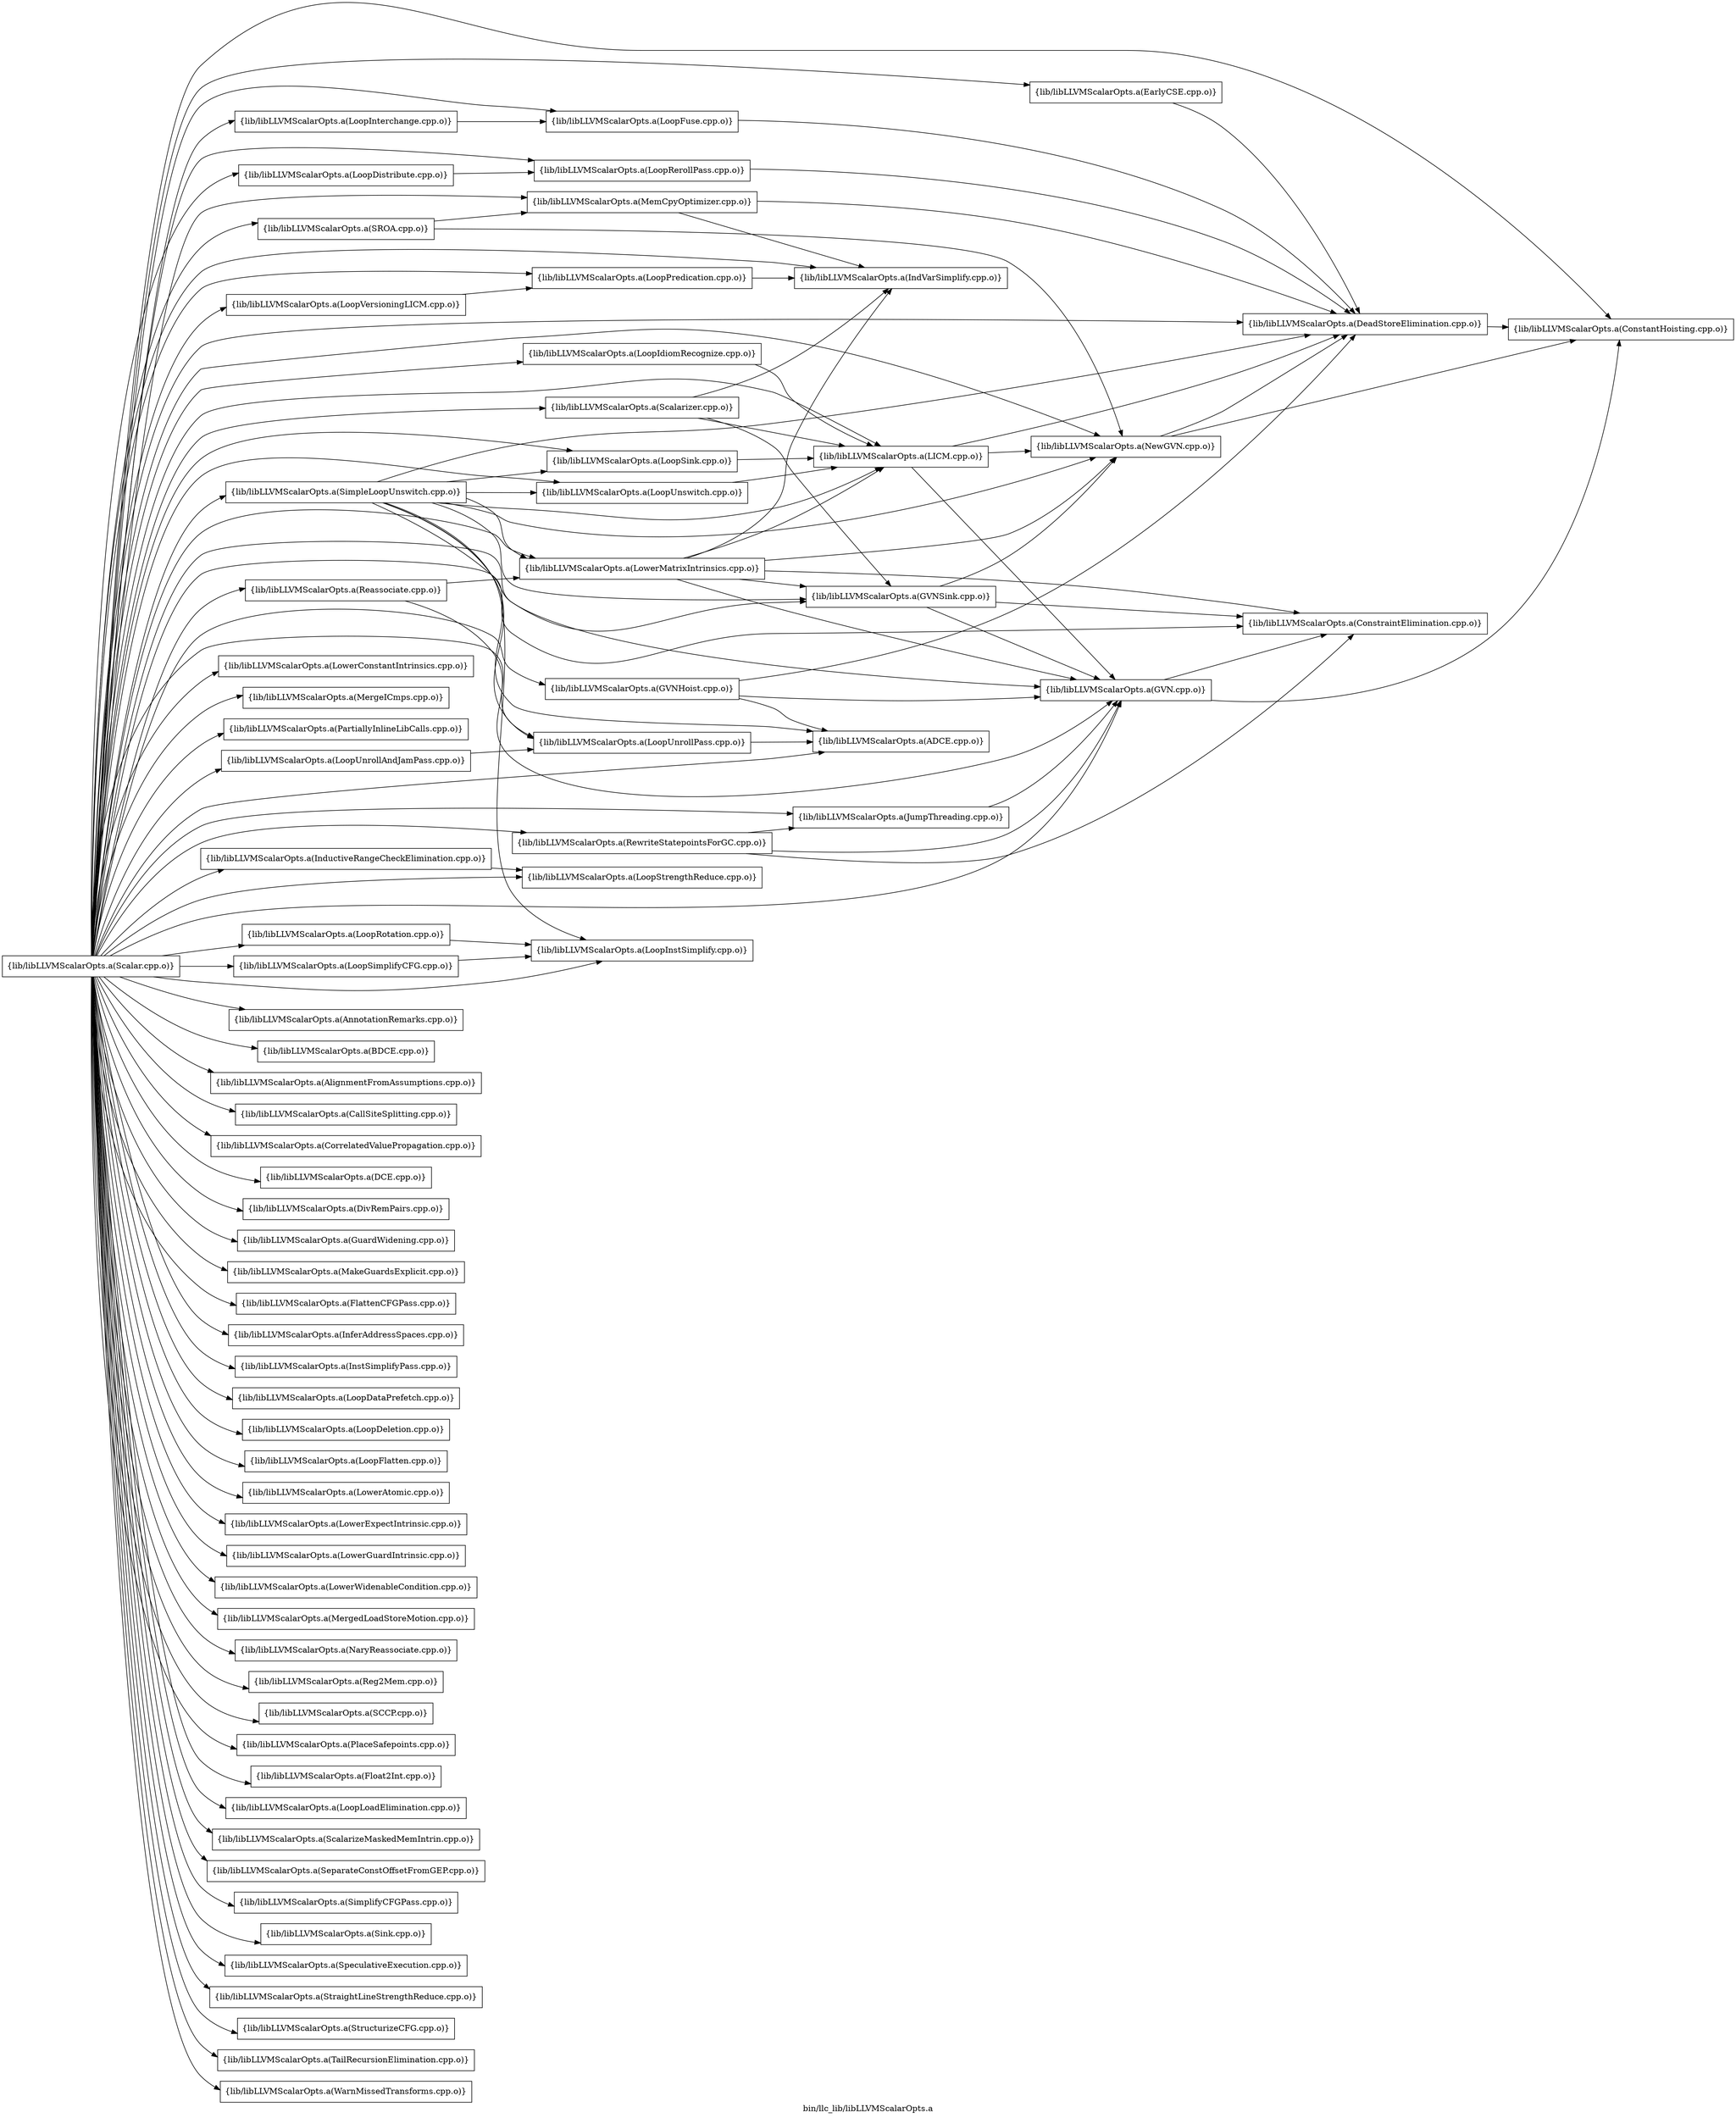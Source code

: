 digraph "bin/llc_lib/libLLVMScalarOpts.a" {
	label="bin/llc_lib/libLLVMScalarOpts.a";
	rankdir=LR;

	Node0x55ec50e2b658 [shape=record,shape=box,group=0,label="{lib/libLLVMScalarOpts.a(ConstantHoisting.cpp.o)}"];
	Node0x55ec50e2bfb8 [shape=record,shape=box,group=0,label="{lib/libLLVMScalarOpts.a(LoopStrengthReduce.cpp.o)}"];
	Node0x55ec50e29588 [shape=record,shape=box,group=0,label="{lib/libLLVMScalarOpts.a(Scalar.cpp.o)}"];
	Node0x55ec50e29588 -> Node0x55ec50e2b658;
	Node0x55ec50e29588 -> Node0x55ec50e2bfb8;
	Node0x55ec50e29588 -> Node0x55ec50e2cf08;
	Node0x55ec50e29588 -> Node0x55ec50e2d688;
	Node0x55ec50e29588 -> Node0x55ec50e28908;
	Node0x55ec50e29588 -> Node0x55ec50e29718;
	Node0x55ec50e29588 -> Node0x55ec50e2a438;
	Node0x55ec50e29588 -> Node0x55ec50e2a528;
	Node0x55ec50e29588 -> Node0x55ec50e26388;
	Node0x55ec50e29588 -> Node0x55ec50e37ef8;
	Node0x55ec50e29588 -> Node0x55ec50e377c8;
	Node0x55ec50e29588 -> Node0x55ec50e16398;
	Node0x55ec50e29588 -> Node0x55ec50e16ac8;
	Node0x55ec50e29588 -> Node0x55ec50e11fc8;
	Node0x55ec50e29588 -> Node0x55ec50e126f8;
	Node0x55ec50e29588 -> Node0x55ec50e12dd8;
	Node0x55ec50e29588 -> Node0x55ec50e135f8;
	Node0x55ec50e29588 -> Node0x55ec50e271e8;
	Node0x55ec50e29588 -> Node0x55ec50e26568;
	Node0x55ec50e29588 -> Node0x55ec50e25f78;
	Node0x55ec50e29588 -> Node0x55ec50e28458;
	Node0x55ec50e29588 -> Node0x55ec50e27878;
	Node0x55ec50e29588 -> Node0x55ec50e27648;
	Node0x55ec50e29588 -> Node0x55ec50e2e448;
	Node0x55ec50e29588 -> Node0x55ec50e2dcc8;
	Node0x55ec50e29588 -> Node0x55ec50e2fd48;
	Node0x55ec50e29588 -> Node0x55ec50e2f578;
	Node0x55ec50e29588 -> Node0x55ec50e39708;
	Node0x55ec50e29588 -> Node0x55ec50e308d8;
	Node0x55ec50e29588 -> Node0x55ec50e30c98;
	Node0x55ec50e29588 -> Node0x55ec50e31cd8;
	Node0x55ec50e29588 -> Node0x55ec50e31d28;
	Node0x55ec50e29588 -> Node0x55ec50e32bd8;
	Node0x55ec50e29588 -> Node0x55ec50e337b8;
	Node0x55ec50e29588 -> Node0x55ec50e33178;
	Node0x55ec50e29588 -> Node0x55ec50e17ab8;
	Node0x55ec50e29588 -> Node0x55ec50e18698;
	Node0x55ec50e29588 -> Node0x55ec50e18a08;
	Node0x55ec50e29588 -> Node0x55ec50e19688;
	Node0x55ec50e29588 -> Node0x55ec50e19908;
	Node0x55ec50e29588 -> Node0x55ec50e1a718;
	Node0x55ec50e29588 -> Node0x55ec50e1b438;
	Node0x55ec50e29588 -> Node0x55ec50e36dc8;
	Node0x55ec50e29588 -> Node0x55ec50e36be8;
	Node0x55ec50e29588 -> Node0x55ec50e33948;
	Node0x55ec50e29588 -> Node0x55ec50e33128;
	Node0x55ec50e29588 -> Node0x55ec50e329a8;
	Node0x55ec50e29588 -> Node0x55ec50e34ed8;
	Node0x55ec50e29588 -> Node0x55ec50e34618;
	Node0x55ec50e29588 -> Node0x55ec50e33f38;
	Node0x55ec50e29588 -> Node0x55ec50e30dd8;
	Node0x55ec50e29588 -> Node0x55ec50e30ce8;
	Node0x55ec50e29588 -> Node0x55ec50e30158;
	Node0x55ec50e29588 -> Node0x55ec50e27e68;
	Node0x55ec50e29588 -> Node0x55ec50e278c8;
	Node0x55ec50e29588 -> Node0x55ec50e269c8;
	Node0x55ec50e29588 -> Node0x55ec50e26248;
	Node0x55ec50e29588 -> Node0x55ec50e27058;
	Node0x55ec50e29588 -> Node0x55ec50e27968;
	Node0x55ec50e29588 -> Node0x55ec50e27ff8;
	Node0x55ec50e29588 -> Node0x55ec50e285e8;
	Node0x55ec50e29588 -> Node0x55ec50e29448;
	Node0x55ec50e29588 -> Node0x55ec50e29bc8;
	Node0x55ec50e29588 -> Node0x55ec50e2ad48;
	Node0x55ec50e29588 -> Node0x55ec50e2b748;
	Node0x55ec50e29588 -> Node0x55ec50e2af78;
	Node0x55ec50e29588 -> Node0x55ec50e2bb58;
	Node0x55ec50e29588 -> Node0x55ec50e2c878;
	Node0x55ec50e29588 -> Node0x55ec50e2c468;
	Node0x55ec50e29588 -> Node0x55ec50e2d0e8;
	Node0x55ec50e29588 -> Node0x55ec50e2dc78;
	Node0x55ec50e29588 -> Node0x55ec50e19b38;
	Node0x55ec50e29588 -> Node0x55ec50e19d18;
	Node0x55ec50e2ad48 [shape=record,shape=box,group=0,label="{lib/libLLVMScalarOpts.a(ScalarizeMaskedMemIntrin.cpp.o)}"];
	Node0x55ec50e2cf08 [shape=record,shape=box,group=0,label="{lib/libLLVMScalarOpts.a(LowerConstantIntrinsics.cpp.o)}"];
	Node0x55ec50e2d688 [shape=record,shape=box,group=0,label="{lib/libLLVMScalarOpts.a(MergeICmps.cpp.o)}"];
	Node0x55ec50e28908 [shape=record,shape=box,group=0,label="{lib/libLLVMScalarOpts.a(PartiallyInlineLibCalls.cpp.o)}"];
	Node0x55ec50e29718 [shape=record,shape=box,group=0,label="{lib/libLLVMScalarOpts.a(ADCE.cpp.o)}"];
	Node0x55ec50e2a438 [shape=record,shape=box,group=0,label="{lib/libLLVMScalarOpts.a(AnnotationRemarks.cpp.o)}"];
	Node0x55ec50e2a528 [shape=record,shape=box,group=0,label="{lib/libLLVMScalarOpts.a(BDCE.cpp.o)}"];
	Node0x55ec50e26388 [shape=record,shape=box,group=0,label="{lib/libLLVMScalarOpts.a(AlignmentFromAssumptions.cpp.o)}"];
	Node0x55ec50e37ef8 [shape=record,shape=box,group=0,label="{lib/libLLVMScalarOpts.a(CallSiteSplitting.cpp.o)}"];
	Node0x55ec50e377c8 [shape=record,shape=box,group=0,label="{lib/libLLVMScalarOpts.a(ConstraintElimination.cpp.o)}"];
	Node0x55ec50e16398 [shape=record,shape=box,group=0,label="{lib/libLLVMScalarOpts.a(CorrelatedValuePropagation.cpp.o)}"];
	Node0x55ec50e16ac8 [shape=record,shape=box,group=0,label="{lib/libLLVMScalarOpts.a(DCE.cpp.o)}"];
	Node0x55ec50e11fc8 [shape=record,shape=box,group=0,label="{lib/libLLVMScalarOpts.a(DivRemPairs.cpp.o)}"];
	Node0x55ec50e126f8 [shape=record,shape=box,group=0,label="{lib/libLLVMScalarOpts.a(DeadStoreElimination.cpp.o)}"];
	Node0x55ec50e126f8 -> Node0x55ec50e2b658;
	Node0x55ec50e12dd8 [shape=record,shape=box,group=0,label="{lib/libLLVMScalarOpts.a(GuardWidening.cpp.o)}"];
	Node0x55ec50e135f8 [shape=record,shape=box,group=0,label="{lib/libLLVMScalarOpts.a(GVN.cpp.o)}"];
	Node0x55ec50e135f8 -> Node0x55ec50e2b658;
	Node0x55ec50e135f8 -> Node0x55ec50e377c8;
	Node0x55ec50e271e8 [shape=record,shape=box,group=0,label="{lib/libLLVMScalarOpts.a(NewGVN.cpp.o)}"];
	Node0x55ec50e271e8 -> Node0x55ec50e2b658;
	Node0x55ec50e271e8 -> Node0x55ec50e126f8;
	Node0x55ec50e26568 [shape=record,shape=box,group=0,label="{lib/libLLVMScalarOpts.a(EarlyCSE.cpp.o)}"];
	Node0x55ec50e26568 -> Node0x55ec50e126f8;
	Node0x55ec50e25f78 [shape=record,shape=box,group=0,label="{lib/libLLVMScalarOpts.a(MakeGuardsExplicit.cpp.o)}"];
	Node0x55ec50e28458 [shape=record,shape=box,group=0,label="{lib/libLLVMScalarOpts.a(GVNHoist.cpp.o)}"];
	Node0x55ec50e28458 -> Node0x55ec50e29718;
	Node0x55ec50e28458 -> Node0x55ec50e126f8;
	Node0x55ec50e28458 -> Node0x55ec50e135f8;
	Node0x55ec50e27878 [shape=record,shape=box,group=0,label="{lib/libLLVMScalarOpts.a(GVNSink.cpp.o)}"];
	Node0x55ec50e27878 -> Node0x55ec50e377c8;
	Node0x55ec50e27878 -> Node0x55ec50e135f8;
	Node0x55ec50e27878 -> Node0x55ec50e271e8;
	Node0x55ec50e27648 [shape=record,shape=box,group=0,label="{lib/libLLVMScalarOpts.a(FlattenCFGPass.cpp.o)}"];
	Node0x55ec50e2e448 [shape=record,shape=box,group=0,label="{lib/libLLVMScalarOpts.a(InductiveRangeCheckElimination.cpp.o)}"];
	Node0x55ec50e2e448 -> Node0x55ec50e2bfb8;
	Node0x55ec50e2dcc8 [shape=record,shape=box,group=0,label="{lib/libLLVMScalarOpts.a(IndVarSimplify.cpp.o)}"];
	Node0x55ec50e2fd48 [shape=record,shape=box,group=0,label="{lib/libLLVMScalarOpts.a(InferAddressSpaces.cpp.o)}"];
	Node0x55ec50e2f578 [shape=record,shape=box,group=0,label="{lib/libLLVMScalarOpts.a(InstSimplifyPass.cpp.o)}"];
	Node0x55ec50e39708 [shape=record,shape=box,group=0,label="{lib/libLLVMScalarOpts.a(JumpThreading.cpp.o)}"];
	Node0x55ec50e39708 -> Node0x55ec50e135f8;
	Node0x55ec50e308d8 [shape=record,shape=box,group=0,label="{lib/libLLVMScalarOpts.a(LICM.cpp.o)}"];
	Node0x55ec50e308d8 -> Node0x55ec50e126f8;
	Node0x55ec50e308d8 -> Node0x55ec50e135f8;
	Node0x55ec50e308d8 -> Node0x55ec50e271e8;
	Node0x55ec50e30c98 [shape=record,shape=box,group=0,label="{lib/libLLVMScalarOpts.a(LoopSink.cpp.o)}"];
	Node0x55ec50e30c98 -> Node0x55ec50e308d8;
	Node0x55ec50e31cd8 [shape=record,shape=box,group=0,label="{lib/libLLVMScalarOpts.a(LoopFuse.cpp.o)}"];
	Node0x55ec50e31cd8 -> Node0x55ec50e126f8;
	Node0x55ec50e31d28 [shape=record,shape=box,group=0,label="{lib/libLLVMScalarOpts.a(LoopDataPrefetch.cpp.o)}"];
	Node0x55ec50e32bd8 [shape=record,shape=box,group=0,label="{lib/libLLVMScalarOpts.a(LoopDeletion.cpp.o)}"];
	Node0x55ec50e337b8 [shape=record,shape=box,group=0,label="{lib/libLLVMScalarOpts.a(LoopInstSimplify.cpp.o)}"];
	Node0x55ec50e33178 [shape=record,shape=box,group=0,label="{lib/libLLVMScalarOpts.a(LoopInterchange.cpp.o)}"];
	Node0x55ec50e33178 -> Node0x55ec50e31cd8;
	Node0x55ec50e17ab8 [shape=record,shape=box,group=0,label="{lib/libLLVMScalarOpts.a(LoopFlatten.cpp.o)}"];
	Node0x55ec50e18698 [shape=record,shape=box,group=0,label="{lib/libLLVMScalarOpts.a(LoopPredication.cpp.o)}"];
	Node0x55ec50e18698 -> Node0x55ec50e2dcc8;
	Node0x55ec50e18a08 [shape=record,shape=box,group=0,label="{lib/libLLVMScalarOpts.a(LoopRotation.cpp.o)}"];
	Node0x55ec50e18a08 -> Node0x55ec50e337b8;
	Node0x55ec50e19688 [shape=record,shape=box,group=0,label="{lib/libLLVMScalarOpts.a(LoopRerollPass.cpp.o)}"];
	Node0x55ec50e19688 -> Node0x55ec50e126f8;
	Node0x55ec50e19908 [shape=record,shape=box,group=0,label="{lib/libLLVMScalarOpts.a(LoopUnrollPass.cpp.o)}"];
	Node0x55ec50e19908 -> Node0x55ec50e29718;
	Node0x55ec50e1a718 [shape=record,shape=box,group=0,label="{lib/libLLVMScalarOpts.a(LoopUnrollAndJamPass.cpp.o)}"];
	Node0x55ec50e1a718 -> Node0x55ec50e19908;
	Node0x55ec50e1b438 [shape=record,shape=box,group=0,label="{lib/libLLVMScalarOpts.a(LoopUnswitch.cpp.o)}"];
	Node0x55ec50e1b438 -> Node0x55ec50e308d8;
	Node0x55ec50e36dc8 [shape=record,shape=box,group=0,label="{lib/libLLVMScalarOpts.a(LoopVersioningLICM.cpp.o)}"];
	Node0x55ec50e36dc8 -> Node0x55ec50e18698;
	Node0x55ec50e36be8 [shape=record,shape=box,group=0,label="{lib/libLLVMScalarOpts.a(LoopIdiomRecognize.cpp.o)}"];
	Node0x55ec50e36be8 -> Node0x55ec50e308d8;
	Node0x55ec50e33948 [shape=record,shape=box,group=0,label="{lib/libLLVMScalarOpts.a(LowerAtomic.cpp.o)}"];
	Node0x55ec50e33128 [shape=record,shape=box,group=0,label="{lib/libLLVMScalarOpts.a(LowerExpectIntrinsic.cpp.o)}"];
	Node0x55ec50e329a8 [shape=record,shape=box,group=0,label="{lib/libLLVMScalarOpts.a(LowerGuardIntrinsic.cpp.o)}"];
	Node0x55ec50e34ed8 [shape=record,shape=box,group=0,label="{lib/libLLVMScalarOpts.a(LowerMatrixIntrinsics.cpp.o)}"];
	Node0x55ec50e34ed8 -> Node0x55ec50e377c8;
	Node0x55ec50e34ed8 -> Node0x55ec50e135f8;
	Node0x55ec50e34ed8 -> Node0x55ec50e271e8;
	Node0x55ec50e34ed8 -> Node0x55ec50e27878;
	Node0x55ec50e34ed8 -> Node0x55ec50e2dcc8;
	Node0x55ec50e34ed8 -> Node0x55ec50e308d8;
	Node0x55ec50e34618 [shape=record,shape=box,group=0,label="{lib/libLLVMScalarOpts.a(LowerWidenableCondition.cpp.o)}"];
	Node0x55ec50e33f38 [shape=record,shape=box,group=0,label="{lib/libLLVMScalarOpts.a(MemCpyOptimizer.cpp.o)}"];
	Node0x55ec50e33f38 -> Node0x55ec50e126f8;
	Node0x55ec50e33f38 -> Node0x55ec50e2dcc8;
	Node0x55ec50e30dd8 [shape=record,shape=box,group=0,label="{lib/libLLVMScalarOpts.a(MergedLoadStoreMotion.cpp.o)}"];
	Node0x55ec50e30ce8 [shape=record,shape=box,group=0,label="{lib/libLLVMScalarOpts.a(NaryReassociate.cpp.o)}"];
	Node0x55ec50e30158 [shape=record,shape=box,group=0,label="{lib/libLLVMScalarOpts.a(Reassociate.cpp.o)}"];
	Node0x55ec50e30158 -> Node0x55ec50e135f8;
	Node0x55ec50e30158 -> Node0x55ec50e34ed8;
	Node0x55ec50e27e68 [shape=record,shape=box,group=0,label="{lib/libLLVMScalarOpts.a(Reg2Mem.cpp.o)}"];
	Node0x55ec50e278c8 [shape=record,shape=box,group=0,label="{lib/libLLVMScalarOpts.a(RewriteStatepointsForGC.cpp.o)}"];
	Node0x55ec50e278c8 -> Node0x55ec50e377c8;
	Node0x55ec50e278c8 -> Node0x55ec50e135f8;
	Node0x55ec50e278c8 -> Node0x55ec50e39708;
	Node0x55ec50e269c8 [shape=record,shape=box,group=0,label="{lib/libLLVMScalarOpts.a(SCCP.cpp.o)}"];
	Node0x55ec50e26248 [shape=record,shape=box,group=0,label="{lib/libLLVMScalarOpts.a(SROA.cpp.o)}"];
	Node0x55ec50e26248 -> Node0x55ec50e271e8;
	Node0x55ec50e26248 -> Node0x55ec50e33f38;
	Node0x55ec50e27058 [shape=record,shape=box,group=0,label="{lib/libLLVMScalarOpts.a(PlaceSafepoints.cpp.o)}"];
	Node0x55ec50e27968 [shape=record,shape=box,group=0,label="{lib/libLLVMScalarOpts.a(Float2Int.cpp.o)}"];
	Node0x55ec50e27ff8 [shape=record,shape=box,group=0,label="{lib/libLLVMScalarOpts.a(LoopDistribute.cpp.o)}"];
	Node0x55ec50e27ff8 -> Node0x55ec50e19688;
	Node0x55ec50e285e8 [shape=record,shape=box,group=0,label="{lib/libLLVMScalarOpts.a(LoopLoadElimination.cpp.o)}"];
	Node0x55ec50e29448 [shape=record,shape=box,group=0,label="{lib/libLLVMScalarOpts.a(LoopSimplifyCFG.cpp.o)}"];
	Node0x55ec50e29448 -> Node0x55ec50e337b8;
	Node0x55ec50e29bc8 [shape=record,shape=box,group=0,label="{lib/libLLVMScalarOpts.a(Scalarizer.cpp.o)}"];
	Node0x55ec50e29bc8 -> Node0x55ec50e27878;
	Node0x55ec50e29bc8 -> Node0x55ec50e2dcc8;
	Node0x55ec50e29bc8 -> Node0x55ec50e308d8;
	Node0x55ec50e2b748 [shape=record,shape=box,group=0,label="{lib/libLLVMScalarOpts.a(SeparateConstOffsetFromGEP.cpp.o)}"];
	Node0x55ec50e2af78 [shape=record,shape=box,group=0,label="{lib/libLLVMScalarOpts.a(SimpleLoopUnswitch.cpp.o)}"];
	Node0x55ec50e2af78 -> Node0x55ec50e29718;
	Node0x55ec50e2af78 -> Node0x55ec50e126f8;
	Node0x55ec50e2af78 -> Node0x55ec50e135f8;
	Node0x55ec50e2af78 -> Node0x55ec50e271e8;
	Node0x55ec50e2af78 -> Node0x55ec50e27878;
	Node0x55ec50e2af78 -> Node0x55ec50e308d8;
	Node0x55ec50e2af78 -> Node0x55ec50e30c98;
	Node0x55ec50e2af78 -> Node0x55ec50e337b8;
	Node0x55ec50e2af78 -> Node0x55ec50e19908;
	Node0x55ec50e2af78 -> Node0x55ec50e1b438;
	Node0x55ec50e2af78 -> Node0x55ec50e34ed8;
	Node0x55ec50e2bb58 [shape=record,shape=box,group=0,label="{lib/libLLVMScalarOpts.a(SimplifyCFGPass.cpp.o)}"];
	Node0x55ec50e2c878 [shape=record,shape=box,group=0,label="{lib/libLLVMScalarOpts.a(Sink.cpp.o)}"];
	Node0x55ec50e2c468 [shape=record,shape=box,group=0,label="{lib/libLLVMScalarOpts.a(SpeculativeExecution.cpp.o)}"];
	Node0x55ec50e2d0e8 [shape=record,shape=box,group=0,label="{lib/libLLVMScalarOpts.a(StraightLineStrengthReduce.cpp.o)}"];
	Node0x55ec50e2dc78 [shape=record,shape=box,group=0,label="{lib/libLLVMScalarOpts.a(StructurizeCFG.cpp.o)}"];
	Node0x55ec50e19b38 [shape=record,shape=box,group=0,label="{lib/libLLVMScalarOpts.a(TailRecursionElimination.cpp.o)}"];
	Node0x55ec50e19d18 [shape=record,shape=box,group=0,label="{lib/libLLVMScalarOpts.a(WarnMissedTransforms.cpp.o)}"];
}
